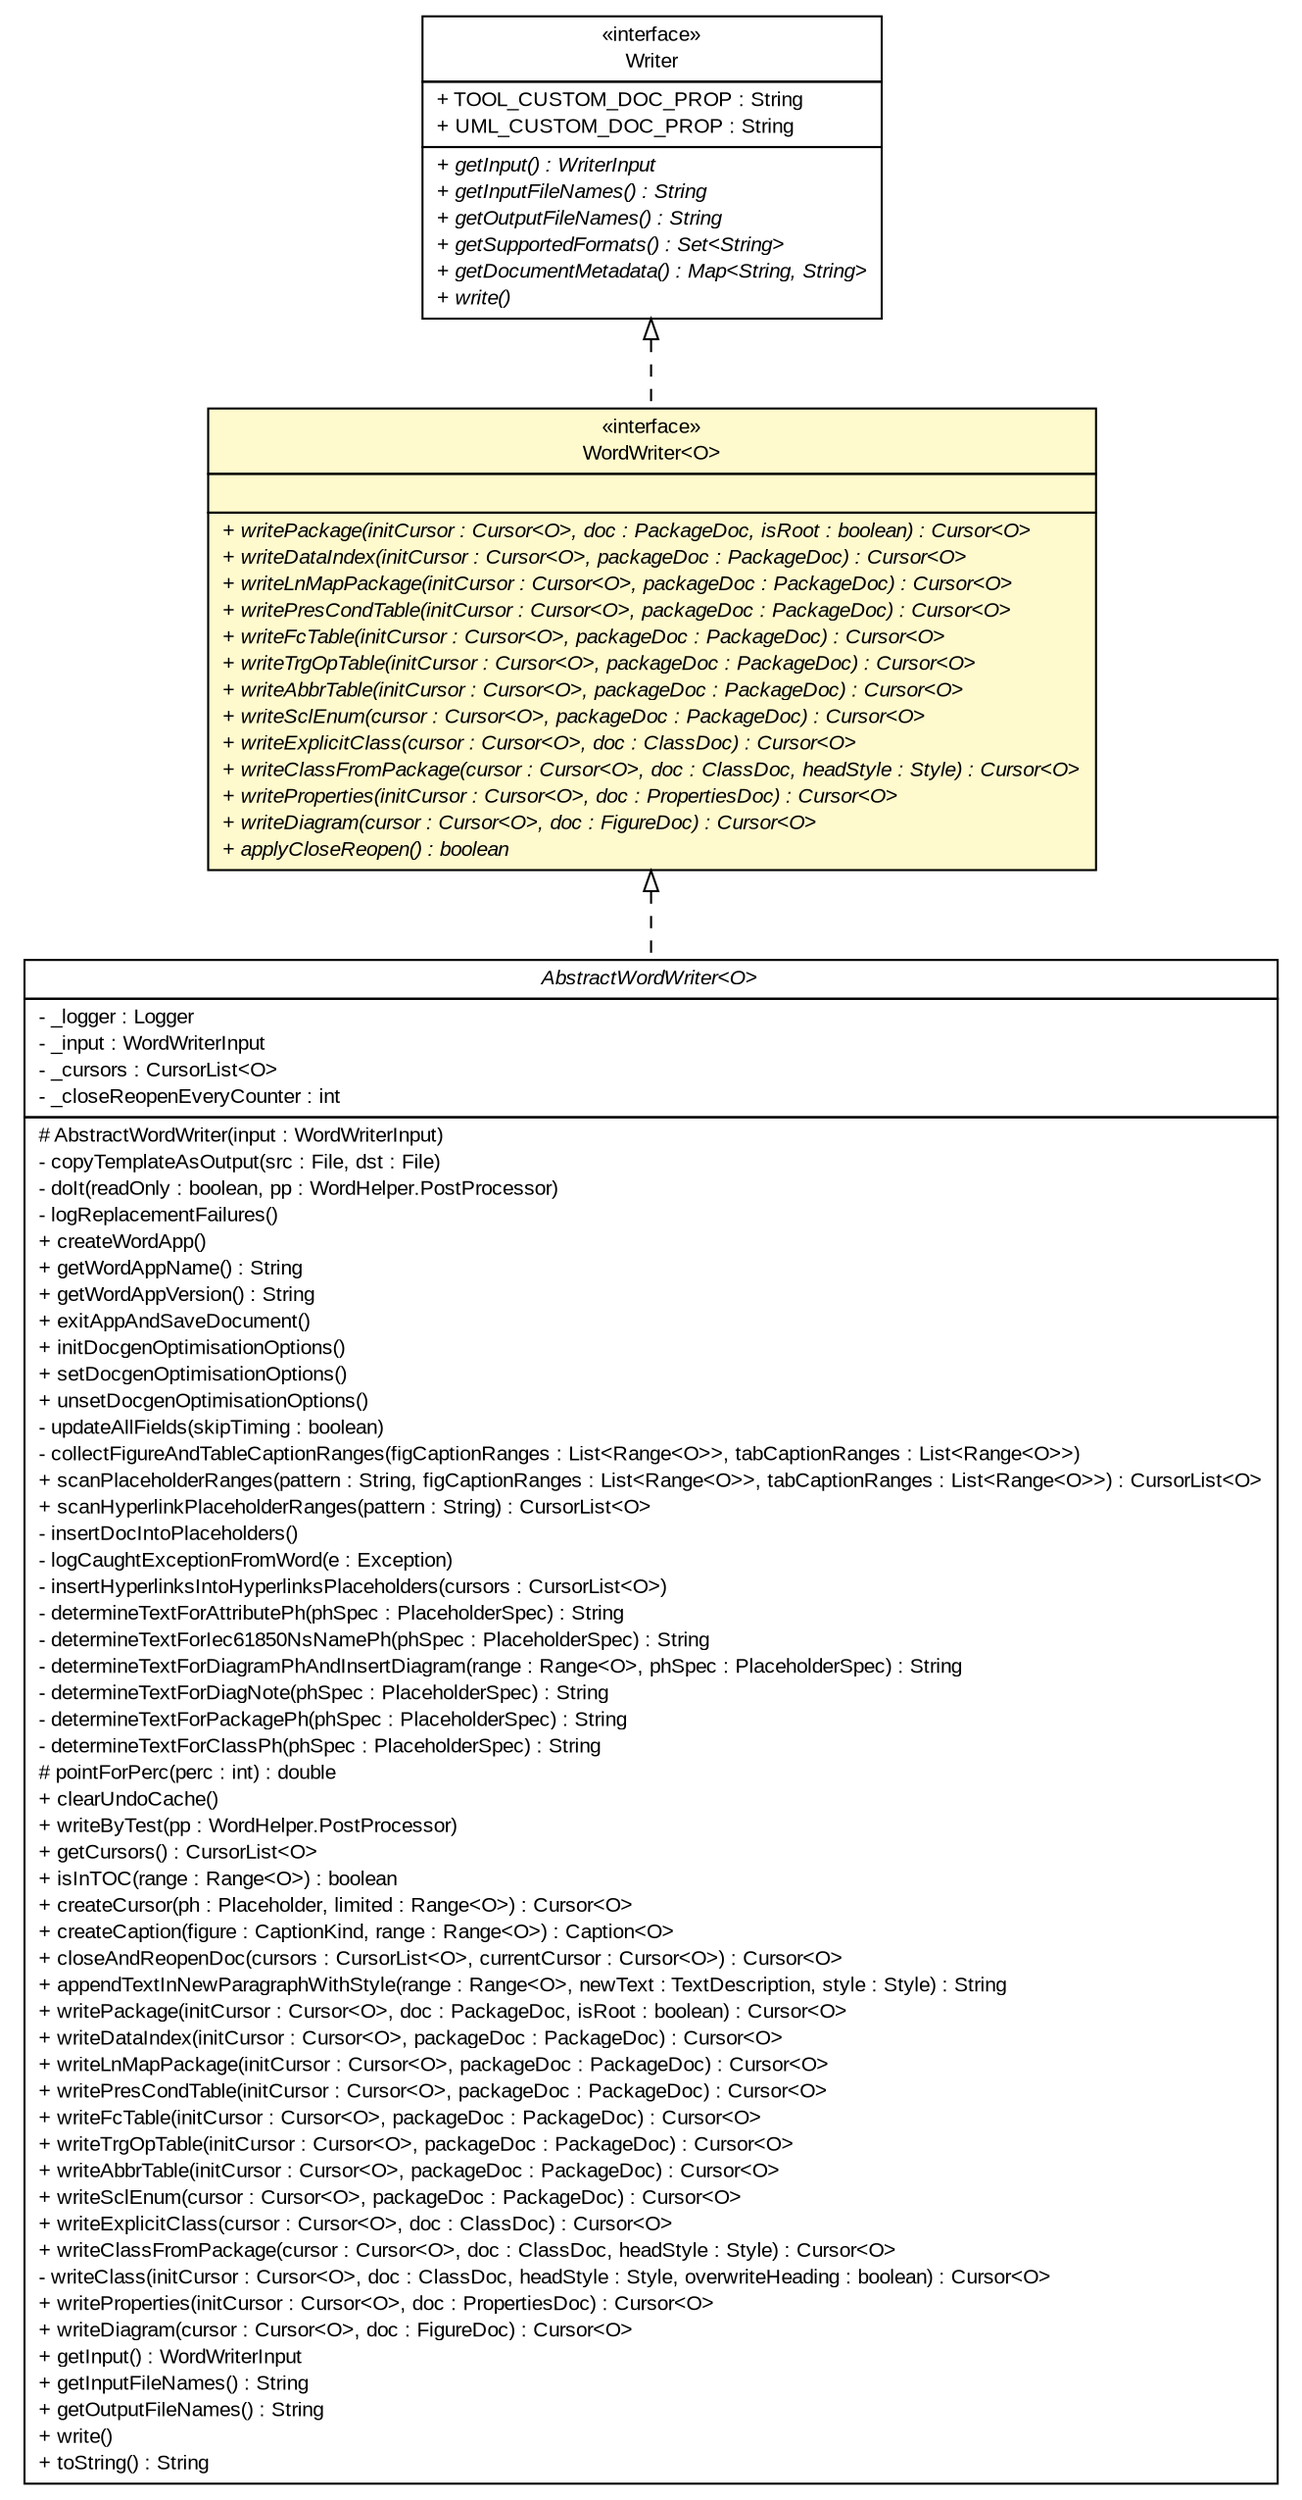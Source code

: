 #!/usr/local/bin/dot
#
# Class diagram 
# Generated by UMLGraph version R5_6_6-6-g3bdff0 (http://www.umlgraph.org/)
#

digraph G {
	edge [fontname="arial",fontsize=10,labelfontname="arial",labelfontsize=10];
	node [fontname="arial",fontsize=10,shape=plaintext];
	nodesep=0.25;
	ranksep=0.5;
	// org.tanjakostic.jcleancim.docgen.writer.Writer
	c209919 [label=<<table title="org.tanjakostic.jcleancim.docgen.writer.Writer" border="0" cellborder="1" cellspacing="0" cellpadding="2" port="p" href="../Writer.html">
		<tr><td><table border="0" cellspacing="0" cellpadding="1">
<tr><td align="center" balign="center"> &#171;interface&#187; </td></tr>
<tr><td align="center" balign="center"> Writer </td></tr>
		</table></td></tr>
		<tr><td><table border="0" cellspacing="0" cellpadding="1">
<tr><td align="left" balign="left"> + TOOL_CUSTOM_DOC_PROP : String </td></tr>
<tr><td align="left" balign="left"> + UML_CUSTOM_DOC_PROP : String </td></tr>
		</table></td></tr>
		<tr><td><table border="0" cellspacing="0" cellpadding="1">
<tr><td align="left" balign="left"><font face="Arial Italic" point-size="10.0"> + getInput() : WriterInput </font></td></tr>
<tr><td align="left" balign="left"><font face="Arial Italic" point-size="10.0"> + getInputFileNames() : String </font></td></tr>
<tr><td align="left" balign="left"><font face="Arial Italic" point-size="10.0"> + getOutputFileNames() : String </font></td></tr>
<tr><td align="left" balign="left"><font face="Arial Italic" point-size="10.0"> + getSupportedFormats() : Set&lt;String&gt; </font></td></tr>
<tr><td align="left" balign="left"><font face="Arial Italic" point-size="10.0"> + getDocumentMetadata() : Map&lt;String, String&gt; </font></td></tr>
<tr><td align="left" balign="left"><font face="Arial Italic" point-size="10.0"> + write() </font></td></tr>
		</table></td></tr>
		</table>>, URL="../Writer.html", fontname="arial", fontcolor="black", fontsize=10.0];
	// org.tanjakostic.jcleancim.docgen.writer.word.WordWriter<O>
	c209935 [label=<<table title="org.tanjakostic.jcleancim.docgen.writer.word.WordWriter" border="0" cellborder="1" cellspacing="0" cellpadding="2" port="p" bgcolor="lemonChiffon" href="./WordWriter.html">
		<tr><td><table border="0" cellspacing="0" cellpadding="1">
<tr><td align="center" balign="center"> &#171;interface&#187; </td></tr>
<tr><td align="center" balign="center"> WordWriter&lt;O&gt; </td></tr>
		</table></td></tr>
		<tr><td><table border="0" cellspacing="0" cellpadding="1">
<tr><td align="left" balign="left">  </td></tr>
		</table></td></tr>
		<tr><td><table border="0" cellspacing="0" cellpadding="1">
<tr><td align="left" balign="left"><font face="Arial Italic" point-size="10.0"> + writePackage(initCursor : Cursor&lt;O&gt;, doc : PackageDoc, isRoot : boolean) : Cursor&lt;O&gt; </font></td></tr>
<tr><td align="left" balign="left"><font face="Arial Italic" point-size="10.0"> + writeDataIndex(initCursor : Cursor&lt;O&gt;, packageDoc : PackageDoc) : Cursor&lt;O&gt; </font></td></tr>
<tr><td align="left" balign="left"><font face="Arial Italic" point-size="10.0"> + writeLnMapPackage(initCursor : Cursor&lt;O&gt;, packageDoc : PackageDoc) : Cursor&lt;O&gt; </font></td></tr>
<tr><td align="left" balign="left"><font face="Arial Italic" point-size="10.0"> + writePresCondTable(initCursor : Cursor&lt;O&gt;, packageDoc : PackageDoc) : Cursor&lt;O&gt; </font></td></tr>
<tr><td align="left" balign="left"><font face="Arial Italic" point-size="10.0"> + writeFcTable(initCursor : Cursor&lt;O&gt;, packageDoc : PackageDoc) : Cursor&lt;O&gt; </font></td></tr>
<tr><td align="left" balign="left"><font face="Arial Italic" point-size="10.0"> + writeTrgOpTable(initCursor : Cursor&lt;O&gt;, packageDoc : PackageDoc) : Cursor&lt;O&gt; </font></td></tr>
<tr><td align="left" balign="left"><font face="Arial Italic" point-size="10.0"> + writeAbbrTable(initCursor : Cursor&lt;O&gt;, packageDoc : PackageDoc) : Cursor&lt;O&gt; </font></td></tr>
<tr><td align="left" balign="left"><font face="Arial Italic" point-size="10.0"> + writeSclEnum(cursor : Cursor&lt;O&gt;, packageDoc : PackageDoc) : Cursor&lt;O&gt; </font></td></tr>
<tr><td align="left" balign="left"><font face="Arial Italic" point-size="10.0"> + writeExplicitClass(cursor : Cursor&lt;O&gt;, doc : ClassDoc) : Cursor&lt;O&gt; </font></td></tr>
<tr><td align="left" balign="left"><font face="Arial Italic" point-size="10.0"> + writeClassFromPackage(cursor : Cursor&lt;O&gt;, doc : ClassDoc, headStyle : Style) : Cursor&lt;O&gt; </font></td></tr>
<tr><td align="left" balign="left"><font face="Arial Italic" point-size="10.0"> + writeProperties(initCursor : Cursor&lt;O&gt;, doc : PropertiesDoc) : Cursor&lt;O&gt; </font></td></tr>
<tr><td align="left" balign="left"><font face="Arial Italic" point-size="10.0"> + writeDiagram(cursor : Cursor&lt;O&gt;, doc : FigureDoc) : Cursor&lt;O&gt; </font></td></tr>
<tr><td align="left" balign="left"><font face="Arial Italic" point-size="10.0"> + applyCloseReopen() : boolean </font></td></tr>
		</table></td></tr>
		</table>>, URL="./WordWriter.html", fontname="arial", fontcolor="black", fontsize=10.0];
	// org.tanjakostic.jcleancim.docgen.writer.word.AbstractWordWriter<O>
	c209939 [label=<<table title="org.tanjakostic.jcleancim.docgen.writer.word.AbstractWordWriter" border="0" cellborder="1" cellspacing="0" cellpadding="2" port="p" href="./AbstractWordWriter.html">
		<tr><td><table border="0" cellspacing="0" cellpadding="1">
<tr><td align="center" balign="center"><font face="Arial Italic"> AbstractWordWriter&lt;O&gt; </font></td></tr>
		</table></td></tr>
		<tr><td><table border="0" cellspacing="0" cellpadding="1">
<tr><td align="left" balign="left"> - _logger : Logger </td></tr>
<tr><td align="left" balign="left"> - _input : WordWriterInput </td></tr>
<tr><td align="left" balign="left"> - _cursors : CursorList&lt;O&gt; </td></tr>
<tr><td align="left" balign="left"> - _closeReopenEveryCounter : int </td></tr>
		</table></td></tr>
		<tr><td><table border="0" cellspacing="0" cellpadding="1">
<tr><td align="left" balign="left"> # AbstractWordWriter(input : WordWriterInput) </td></tr>
<tr><td align="left" balign="left"> - copyTemplateAsOutput(src : File, dst : File) </td></tr>
<tr><td align="left" balign="left"> - doIt(readOnly : boolean, pp : WordHelper.PostProcessor) </td></tr>
<tr><td align="left" balign="left"> - logReplacementFailures() </td></tr>
<tr><td align="left" balign="left"> + createWordApp() </td></tr>
<tr><td align="left" balign="left"> + getWordAppName() : String </td></tr>
<tr><td align="left" balign="left"> + getWordAppVersion() : String </td></tr>
<tr><td align="left" balign="left"> + exitAppAndSaveDocument() </td></tr>
<tr><td align="left" balign="left"> + initDocgenOptimisationOptions() </td></tr>
<tr><td align="left" balign="left"> + setDocgenOptimisationOptions() </td></tr>
<tr><td align="left" balign="left"> + unsetDocgenOptimisationOptions() </td></tr>
<tr><td align="left" balign="left"> - updateAllFields(skipTiming : boolean) </td></tr>
<tr><td align="left" balign="left"> - collectFigureAndTableCaptionRanges(figCaptionRanges : List&lt;Range&lt;O&gt;&gt;, tabCaptionRanges : List&lt;Range&lt;O&gt;&gt;) </td></tr>
<tr><td align="left" balign="left"> + scanPlaceholderRanges(pattern : String, figCaptionRanges : List&lt;Range&lt;O&gt;&gt;, tabCaptionRanges : List&lt;Range&lt;O&gt;&gt;) : CursorList&lt;O&gt; </td></tr>
<tr><td align="left" balign="left"> + scanHyperlinkPlaceholderRanges(pattern : String) : CursorList&lt;O&gt; </td></tr>
<tr><td align="left" balign="left"> - insertDocIntoPlaceholders() </td></tr>
<tr><td align="left" balign="left"> - logCaughtExceptionFromWord(e : Exception) </td></tr>
<tr><td align="left" balign="left"> - insertHyperlinksIntoHyperlinksPlaceholders(cursors : CursorList&lt;O&gt;) </td></tr>
<tr><td align="left" balign="left"> - determineTextForAttributePh(phSpec : PlaceholderSpec) : String </td></tr>
<tr><td align="left" balign="left"> - determineTextForIec61850NsNamePh(phSpec : PlaceholderSpec) : String </td></tr>
<tr><td align="left" balign="left"> - determineTextForDiagramPhAndInsertDiagram(range : Range&lt;O&gt;, phSpec : PlaceholderSpec) : String </td></tr>
<tr><td align="left" balign="left"> - determineTextForDiagNote(phSpec : PlaceholderSpec) : String </td></tr>
<tr><td align="left" balign="left"> - determineTextForPackagePh(phSpec : PlaceholderSpec) : String </td></tr>
<tr><td align="left" balign="left"> - determineTextForClassPh(phSpec : PlaceholderSpec) : String </td></tr>
<tr><td align="left" balign="left"> # pointForPerc(perc : int) : double </td></tr>
<tr><td align="left" balign="left"> + clearUndoCache() </td></tr>
<tr><td align="left" balign="left"> + writeByTest(pp : WordHelper.PostProcessor) </td></tr>
<tr><td align="left" balign="left"> + getCursors() : CursorList&lt;O&gt; </td></tr>
<tr><td align="left" balign="left"> + isInTOC(range : Range&lt;O&gt;) : boolean </td></tr>
<tr><td align="left" balign="left"> + createCursor(ph : Placeholder, limited : Range&lt;O&gt;) : Cursor&lt;O&gt; </td></tr>
<tr><td align="left" balign="left"> + createCaption(figure : CaptionKind, range : Range&lt;O&gt;) : Caption&lt;O&gt; </td></tr>
<tr><td align="left" balign="left"> + closeAndReopenDoc(cursors : CursorList&lt;O&gt;, currentCursor : Cursor&lt;O&gt;) : Cursor&lt;O&gt; </td></tr>
<tr><td align="left" balign="left"> + appendTextInNewParagraphWithStyle(range : Range&lt;O&gt;, newText : TextDescription, style : Style) : String </td></tr>
<tr><td align="left" balign="left"> + writePackage(initCursor : Cursor&lt;O&gt;, doc : PackageDoc, isRoot : boolean) : Cursor&lt;O&gt; </td></tr>
<tr><td align="left" balign="left"> + writeDataIndex(initCursor : Cursor&lt;O&gt;, packageDoc : PackageDoc) : Cursor&lt;O&gt; </td></tr>
<tr><td align="left" balign="left"> + writeLnMapPackage(initCursor : Cursor&lt;O&gt;, packageDoc : PackageDoc) : Cursor&lt;O&gt; </td></tr>
<tr><td align="left" balign="left"> + writePresCondTable(initCursor : Cursor&lt;O&gt;, packageDoc : PackageDoc) : Cursor&lt;O&gt; </td></tr>
<tr><td align="left" balign="left"> + writeFcTable(initCursor : Cursor&lt;O&gt;, packageDoc : PackageDoc) : Cursor&lt;O&gt; </td></tr>
<tr><td align="left" balign="left"> + writeTrgOpTable(initCursor : Cursor&lt;O&gt;, packageDoc : PackageDoc) : Cursor&lt;O&gt; </td></tr>
<tr><td align="left" balign="left"> + writeAbbrTable(initCursor : Cursor&lt;O&gt;, packageDoc : PackageDoc) : Cursor&lt;O&gt; </td></tr>
<tr><td align="left" balign="left"> + writeSclEnum(cursor : Cursor&lt;O&gt;, packageDoc : PackageDoc) : Cursor&lt;O&gt; </td></tr>
<tr><td align="left" balign="left"> + writeExplicitClass(cursor : Cursor&lt;O&gt;, doc : ClassDoc) : Cursor&lt;O&gt; </td></tr>
<tr><td align="left" balign="left"> + writeClassFromPackage(cursor : Cursor&lt;O&gt;, doc : ClassDoc, headStyle : Style) : Cursor&lt;O&gt; </td></tr>
<tr><td align="left" balign="left"> - writeClass(initCursor : Cursor&lt;O&gt;, doc : ClassDoc, headStyle : Style, overwriteHeading : boolean) : Cursor&lt;O&gt; </td></tr>
<tr><td align="left" balign="left"> + writeProperties(initCursor : Cursor&lt;O&gt;, doc : PropertiesDoc) : Cursor&lt;O&gt; </td></tr>
<tr><td align="left" balign="left"> + writeDiagram(cursor : Cursor&lt;O&gt;, doc : FigureDoc) : Cursor&lt;O&gt; </td></tr>
<tr><td align="left" balign="left"> + getInput() : WordWriterInput </td></tr>
<tr><td align="left" balign="left"> + getInputFileNames() : String </td></tr>
<tr><td align="left" balign="left"> + getOutputFileNames() : String </td></tr>
<tr><td align="left" balign="left"> + write() </td></tr>
<tr><td align="left" balign="left"> + toString() : String </td></tr>
		</table></td></tr>
		</table>>, URL="./AbstractWordWriter.html", fontname="arial", fontcolor="black", fontsize=10.0];
	//org.tanjakostic.jcleancim.docgen.writer.word.WordWriter<O> implements org.tanjakostic.jcleancim.docgen.writer.Writer
	c209919:p -> c209935:p [dir=back,arrowtail=empty,style=dashed];
	//org.tanjakostic.jcleancim.docgen.writer.word.AbstractWordWriter<O> implements org.tanjakostic.jcleancim.docgen.writer.word.WordWriter<O>
	c209935:p -> c209939:p [dir=back,arrowtail=empty,style=dashed];
}

